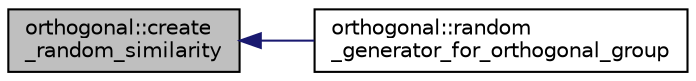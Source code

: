 digraph "orthogonal::create_random_similarity"
{
  edge [fontname="Helvetica",fontsize="10",labelfontname="Helvetica",labelfontsize="10"];
  node [fontname="Helvetica",fontsize="10",shape=record];
  rankdir="LR";
  Node3040 [label="orthogonal::create\l_random_similarity",height=0.2,width=0.4,color="black", fillcolor="grey75", style="filled", fontcolor="black"];
  Node3040 -> Node3041 [dir="back",color="midnightblue",fontsize="10",style="solid",fontname="Helvetica"];
  Node3041 [label="orthogonal::random\l_generator_for_orthogonal_group",height=0.2,width=0.4,color="black", fillcolor="white", style="filled",URL="$d7/daa/classorthogonal.html#a380946c3af4d3d83118c409a7aecfe3d"];
}
